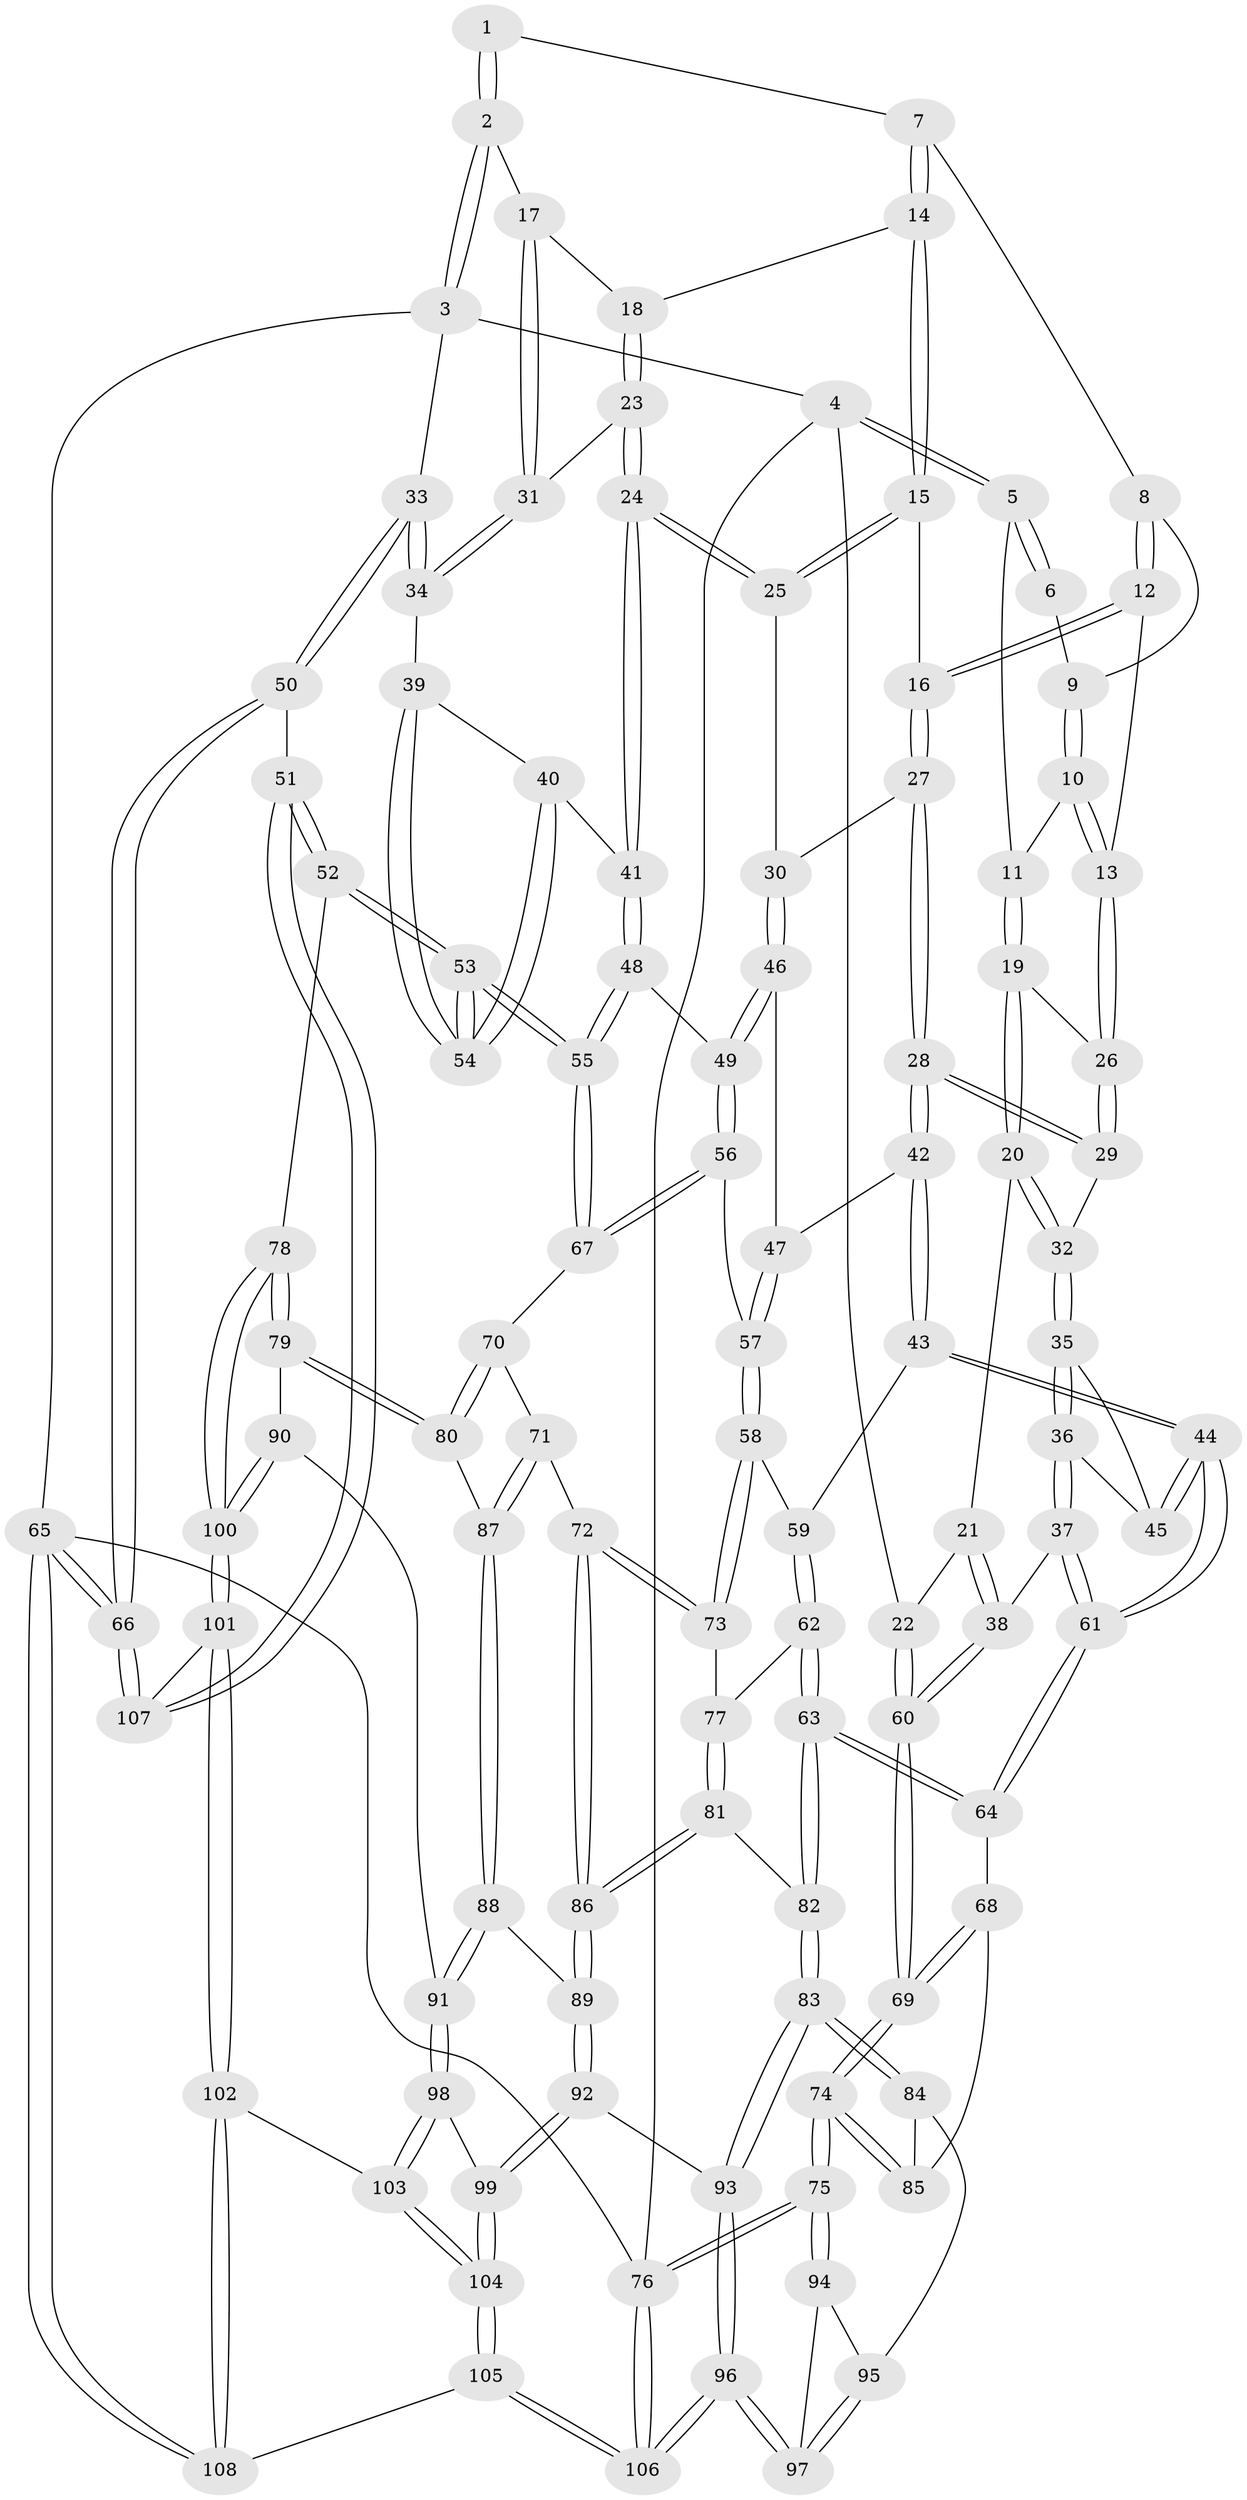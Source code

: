 // coarse degree distribution, {3: 0.19402985074626866, 5: 0.2835820895522388, 6: 0.1044776119402985, 4: 0.417910447761194}
// Generated by graph-tools (version 1.1) at 2025/24/03/03/25 07:24:31]
// undirected, 108 vertices, 267 edges
graph export_dot {
graph [start="1"]
  node [color=gray90,style=filled];
  1 [pos="+0.6373874429421318+0"];
  2 [pos="+1+0"];
  3 [pos="+1+0"];
  4 [pos="+0+0"];
  5 [pos="+0+0"];
  6 [pos="+0.3864348413230304+0"];
  7 [pos="+0.6284866002564896+0.03211997831742706"];
  8 [pos="+0.5370278486647714+0.03439053073744944"];
  9 [pos="+0.4086056990054404+0"];
  10 [pos="+0.39405328547128693+0.08071671239173385"];
  11 [pos="+0.16772254722263233+0.046247192001645406"];
  12 [pos="+0.5358921705776388+0.10397004006546705"];
  13 [pos="+0.39413020940096477+0.08160553531217589"];
  14 [pos="+0.6481662394172877+0.07701706400845308"];
  15 [pos="+0.6004137822643925+0.13139874687190603"];
  16 [pos="+0.5652400665230948+0.13198081088336397"];
  17 [pos="+1+0"];
  18 [pos="+0.7245162282150099+0.0894931390601149"];
  19 [pos="+0.18490599985774686+0.12283003966672056"];
  20 [pos="+0.18163058573805899+0.18535147279870706"];
  21 [pos="+0.12201850163784278+0.19505161487012676"];
  22 [pos="+0+0"];
  23 [pos="+0.7691676625174133+0.21839650967724658"];
  24 [pos="+0.7607566100423306+0.23572571552616392"];
  25 [pos="+0.6467760927297223+0.25176461167263725"];
  26 [pos="+0.39060008970814963+0.0971046478830705"];
  27 [pos="+0.470249083790944+0.23127765940518602"];
  28 [pos="+0.4385535398534746+0.24249351395738286"];
  29 [pos="+0.39219876122372327+0.18601810124836107"];
  30 [pos="+0.6418764485989901+0.2564693186130843"];
  31 [pos="+0.8168283644595726+0.19664602359974173"];
  32 [pos="+0.21579219098995675+0.23061906595406423"];
  33 [pos="+1+0.0846611107835978"];
  34 [pos="+1+0.23235341033886606"];
  35 [pos="+0.21470555918227685+0.2586286139126902"];
  36 [pos="+0+0.37619275123221174"];
  37 [pos="+0+0.3796016187980189"];
  38 [pos="+0+0.3662241576513835"];
  39 [pos="+0.9782504732077155+0.2721125280170254"];
  40 [pos="+0.8719472249882595+0.3298528683451072"];
  41 [pos="+0.798044357955271+0.32448291973857374"];
  42 [pos="+0.4342870762101702+0.34245414310241246"];
  43 [pos="+0.3814510833110104+0.3987655869107117"];
  44 [pos="+0.27888979772236183+0.40915976001218757"];
  45 [pos="+0.2578848264589783+0.38233143303659867"];
  46 [pos="+0.6346853638577621+0.27941125386042914"];
  47 [pos="+0.52323030367212+0.36915233766049343"];
  48 [pos="+0.7889777630999911+0.34757637765914945"];
  49 [pos="+0.6763875495267816+0.44212977817755755"];
  50 [pos="+1+0.695066773935212"];
  51 [pos="+1+0.690452274787082"];
  52 [pos="+1+0.6700099950171938"];
  53 [pos="+0.9793413035463874+0.6091512292460275"];
  54 [pos="+0.9513521696623075+0.4790099237279685"];
  55 [pos="+0.9077307282410162+0.5837498469385516"];
  56 [pos="+0.6606150981522882+0.4754777904737327"];
  57 [pos="+0.6291149768792991+0.484101225088709"];
  58 [pos="+0.5526756230861392+0.5697543641721512"];
  59 [pos="+0.3952272642299365+0.42762666750847134"];
  60 [pos="+0+0.3679811995551227"];
  61 [pos="+0.19769559122554664+0.559614380040005"];
  62 [pos="+0.3827597117602207+0.6085688271162885"];
  63 [pos="+0.2898635959051277+0.6457555672983767"];
  64 [pos="+0.19800779308221225+0.5847351502188304"];
  65 [pos="+1+1"];
  66 [pos="+1+0.878400257802533"];
  67 [pos="+0.8049204259208235+0.5735601893289475"];
  68 [pos="+0.19191937455219996+0.5891593613153531"];
  69 [pos="+0+0.5618254420951704"];
  70 [pos="+0.7322959344585832+0.6388652472196052"];
  71 [pos="+0.5719441427896375+0.6632104340840566"];
  72 [pos="+0.5542826337051626+0.6369336834215953"];
  73 [pos="+0.5411132680867357+0.6096114129174515"];
  74 [pos="+0+0.585753047047904"];
  75 [pos="+0+1"];
  76 [pos="+0+1"];
  77 [pos="+0.4694541979698039+0.6188974805199762"];
  78 [pos="+0.9417470787464278+0.7343619854479835"];
  79 [pos="+0.7410930601580149+0.7795604858397053"];
  80 [pos="+0.7181185984181216+0.7347631280839939"];
  81 [pos="+0.4120576048547612+0.7484981311049008"];
  82 [pos="+0.2924840247567779+0.6566589211097146"];
  83 [pos="+0.2699067619381124+0.8355958056041702"];
  84 [pos="+0.10791761559977939+0.7369656462777479"];
  85 [pos="+0.1176509937493335+0.6921470917725634"];
  86 [pos="+0.42216160920317664+0.7673543499397739"];
  87 [pos="+0.5756687290503785+0.6794571383080563"];
  88 [pos="+0.5724723546372846+0.7297381024428902"];
  89 [pos="+0.42804982603850655+0.7947547018239404"];
  90 [pos="+0.7071742410331663+0.8251875492990044"];
  91 [pos="+0.5983193870951281+0.8174581514427516"];
  92 [pos="+0.41765950842689303+0.8411719958760151"];
  93 [pos="+0.27347844023449336+0.8484554639753931"];
  94 [pos="+0.034835599007644456+0.8031454557067391"];
  95 [pos="+0.08815897620593062+0.7605151223938555"];
  96 [pos="+0.2307076909021606+0.9322157336258244"];
  97 [pos="+0.20954588360025908+0.913414701584838"];
  98 [pos="+0.5694718166664452+0.8605945895805771"];
  99 [pos="+0.4525164924682325+0.8784047921368303"];
  100 [pos="+0.7588416482260082+0.964519947857701"];
  101 [pos="+0.7578228804361218+0.9891593018040327"];
  102 [pos="+0.735301637570165+1"];
  103 [pos="+0.5911856385087851+0.9194717801429526"];
  104 [pos="+0.4294626568118991+1"];
  105 [pos="+0.39778434275930685+1"];
  106 [pos="+0.1608300007782616+1"];
  107 [pos="+0.7953110167343879+0.977707483680342"];
  108 [pos="+0.7267791259030622+1"];
  1 -- 2;
  1 -- 2;
  1 -- 7;
  2 -- 3;
  2 -- 3;
  2 -- 17;
  3 -- 4;
  3 -- 33;
  3 -- 65;
  4 -- 5;
  4 -- 5;
  4 -- 22;
  4 -- 76;
  5 -- 6;
  5 -- 6;
  5 -- 11;
  6 -- 9;
  7 -- 8;
  7 -- 14;
  7 -- 14;
  8 -- 9;
  8 -- 12;
  8 -- 12;
  9 -- 10;
  9 -- 10;
  10 -- 11;
  10 -- 13;
  10 -- 13;
  11 -- 19;
  11 -- 19;
  12 -- 13;
  12 -- 16;
  12 -- 16;
  13 -- 26;
  13 -- 26;
  14 -- 15;
  14 -- 15;
  14 -- 18;
  15 -- 16;
  15 -- 25;
  15 -- 25;
  16 -- 27;
  16 -- 27;
  17 -- 18;
  17 -- 31;
  17 -- 31;
  18 -- 23;
  18 -- 23;
  19 -- 20;
  19 -- 20;
  19 -- 26;
  20 -- 21;
  20 -- 32;
  20 -- 32;
  21 -- 22;
  21 -- 38;
  21 -- 38;
  22 -- 60;
  22 -- 60;
  23 -- 24;
  23 -- 24;
  23 -- 31;
  24 -- 25;
  24 -- 25;
  24 -- 41;
  24 -- 41;
  25 -- 30;
  26 -- 29;
  26 -- 29;
  27 -- 28;
  27 -- 28;
  27 -- 30;
  28 -- 29;
  28 -- 29;
  28 -- 42;
  28 -- 42;
  29 -- 32;
  30 -- 46;
  30 -- 46;
  31 -- 34;
  31 -- 34;
  32 -- 35;
  32 -- 35;
  33 -- 34;
  33 -- 34;
  33 -- 50;
  33 -- 50;
  34 -- 39;
  35 -- 36;
  35 -- 36;
  35 -- 45;
  36 -- 37;
  36 -- 37;
  36 -- 45;
  37 -- 38;
  37 -- 61;
  37 -- 61;
  38 -- 60;
  38 -- 60;
  39 -- 40;
  39 -- 54;
  39 -- 54;
  40 -- 41;
  40 -- 54;
  40 -- 54;
  41 -- 48;
  41 -- 48;
  42 -- 43;
  42 -- 43;
  42 -- 47;
  43 -- 44;
  43 -- 44;
  43 -- 59;
  44 -- 45;
  44 -- 45;
  44 -- 61;
  44 -- 61;
  46 -- 47;
  46 -- 49;
  46 -- 49;
  47 -- 57;
  47 -- 57;
  48 -- 49;
  48 -- 55;
  48 -- 55;
  49 -- 56;
  49 -- 56;
  50 -- 51;
  50 -- 66;
  50 -- 66;
  51 -- 52;
  51 -- 52;
  51 -- 107;
  51 -- 107;
  52 -- 53;
  52 -- 53;
  52 -- 78;
  53 -- 54;
  53 -- 54;
  53 -- 55;
  53 -- 55;
  55 -- 67;
  55 -- 67;
  56 -- 57;
  56 -- 67;
  56 -- 67;
  57 -- 58;
  57 -- 58;
  58 -- 59;
  58 -- 73;
  58 -- 73;
  59 -- 62;
  59 -- 62;
  60 -- 69;
  60 -- 69;
  61 -- 64;
  61 -- 64;
  62 -- 63;
  62 -- 63;
  62 -- 77;
  63 -- 64;
  63 -- 64;
  63 -- 82;
  63 -- 82;
  64 -- 68;
  65 -- 66;
  65 -- 66;
  65 -- 108;
  65 -- 108;
  65 -- 76;
  66 -- 107;
  66 -- 107;
  67 -- 70;
  68 -- 69;
  68 -- 69;
  68 -- 85;
  69 -- 74;
  69 -- 74;
  70 -- 71;
  70 -- 80;
  70 -- 80;
  71 -- 72;
  71 -- 87;
  71 -- 87;
  72 -- 73;
  72 -- 73;
  72 -- 86;
  72 -- 86;
  73 -- 77;
  74 -- 75;
  74 -- 75;
  74 -- 85;
  74 -- 85;
  75 -- 76;
  75 -- 76;
  75 -- 94;
  75 -- 94;
  76 -- 106;
  76 -- 106;
  77 -- 81;
  77 -- 81;
  78 -- 79;
  78 -- 79;
  78 -- 100;
  78 -- 100;
  79 -- 80;
  79 -- 80;
  79 -- 90;
  80 -- 87;
  81 -- 82;
  81 -- 86;
  81 -- 86;
  82 -- 83;
  82 -- 83;
  83 -- 84;
  83 -- 84;
  83 -- 93;
  83 -- 93;
  84 -- 85;
  84 -- 95;
  86 -- 89;
  86 -- 89;
  87 -- 88;
  87 -- 88;
  88 -- 89;
  88 -- 91;
  88 -- 91;
  89 -- 92;
  89 -- 92;
  90 -- 91;
  90 -- 100;
  90 -- 100;
  91 -- 98;
  91 -- 98;
  92 -- 93;
  92 -- 99;
  92 -- 99;
  93 -- 96;
  93 -- 96;
  94 -- 95;
  94 -- 97;
  95 -- 97;
  95 -- 97;
  96 -- 97;
  96 -- 97;
  96 -- 106;
  96 -- 106;
  98 -- 99;
  98 -- 103;
  98 -- 103;
  99 -- 104;
  99 -- 104;
  100 -- 101;
  100 -- 101;
  101 -- 102;
  101 -- 102;
  101 -- 107;
  102 -- 103;
  102 -- 108;
  102 -- 108;
  103 -- 104;
  103 -- 104;
  104 -- 105;
  104 -- 105;
  105 -- 106;
  105 -- 106;
  105 -- 108;
}
